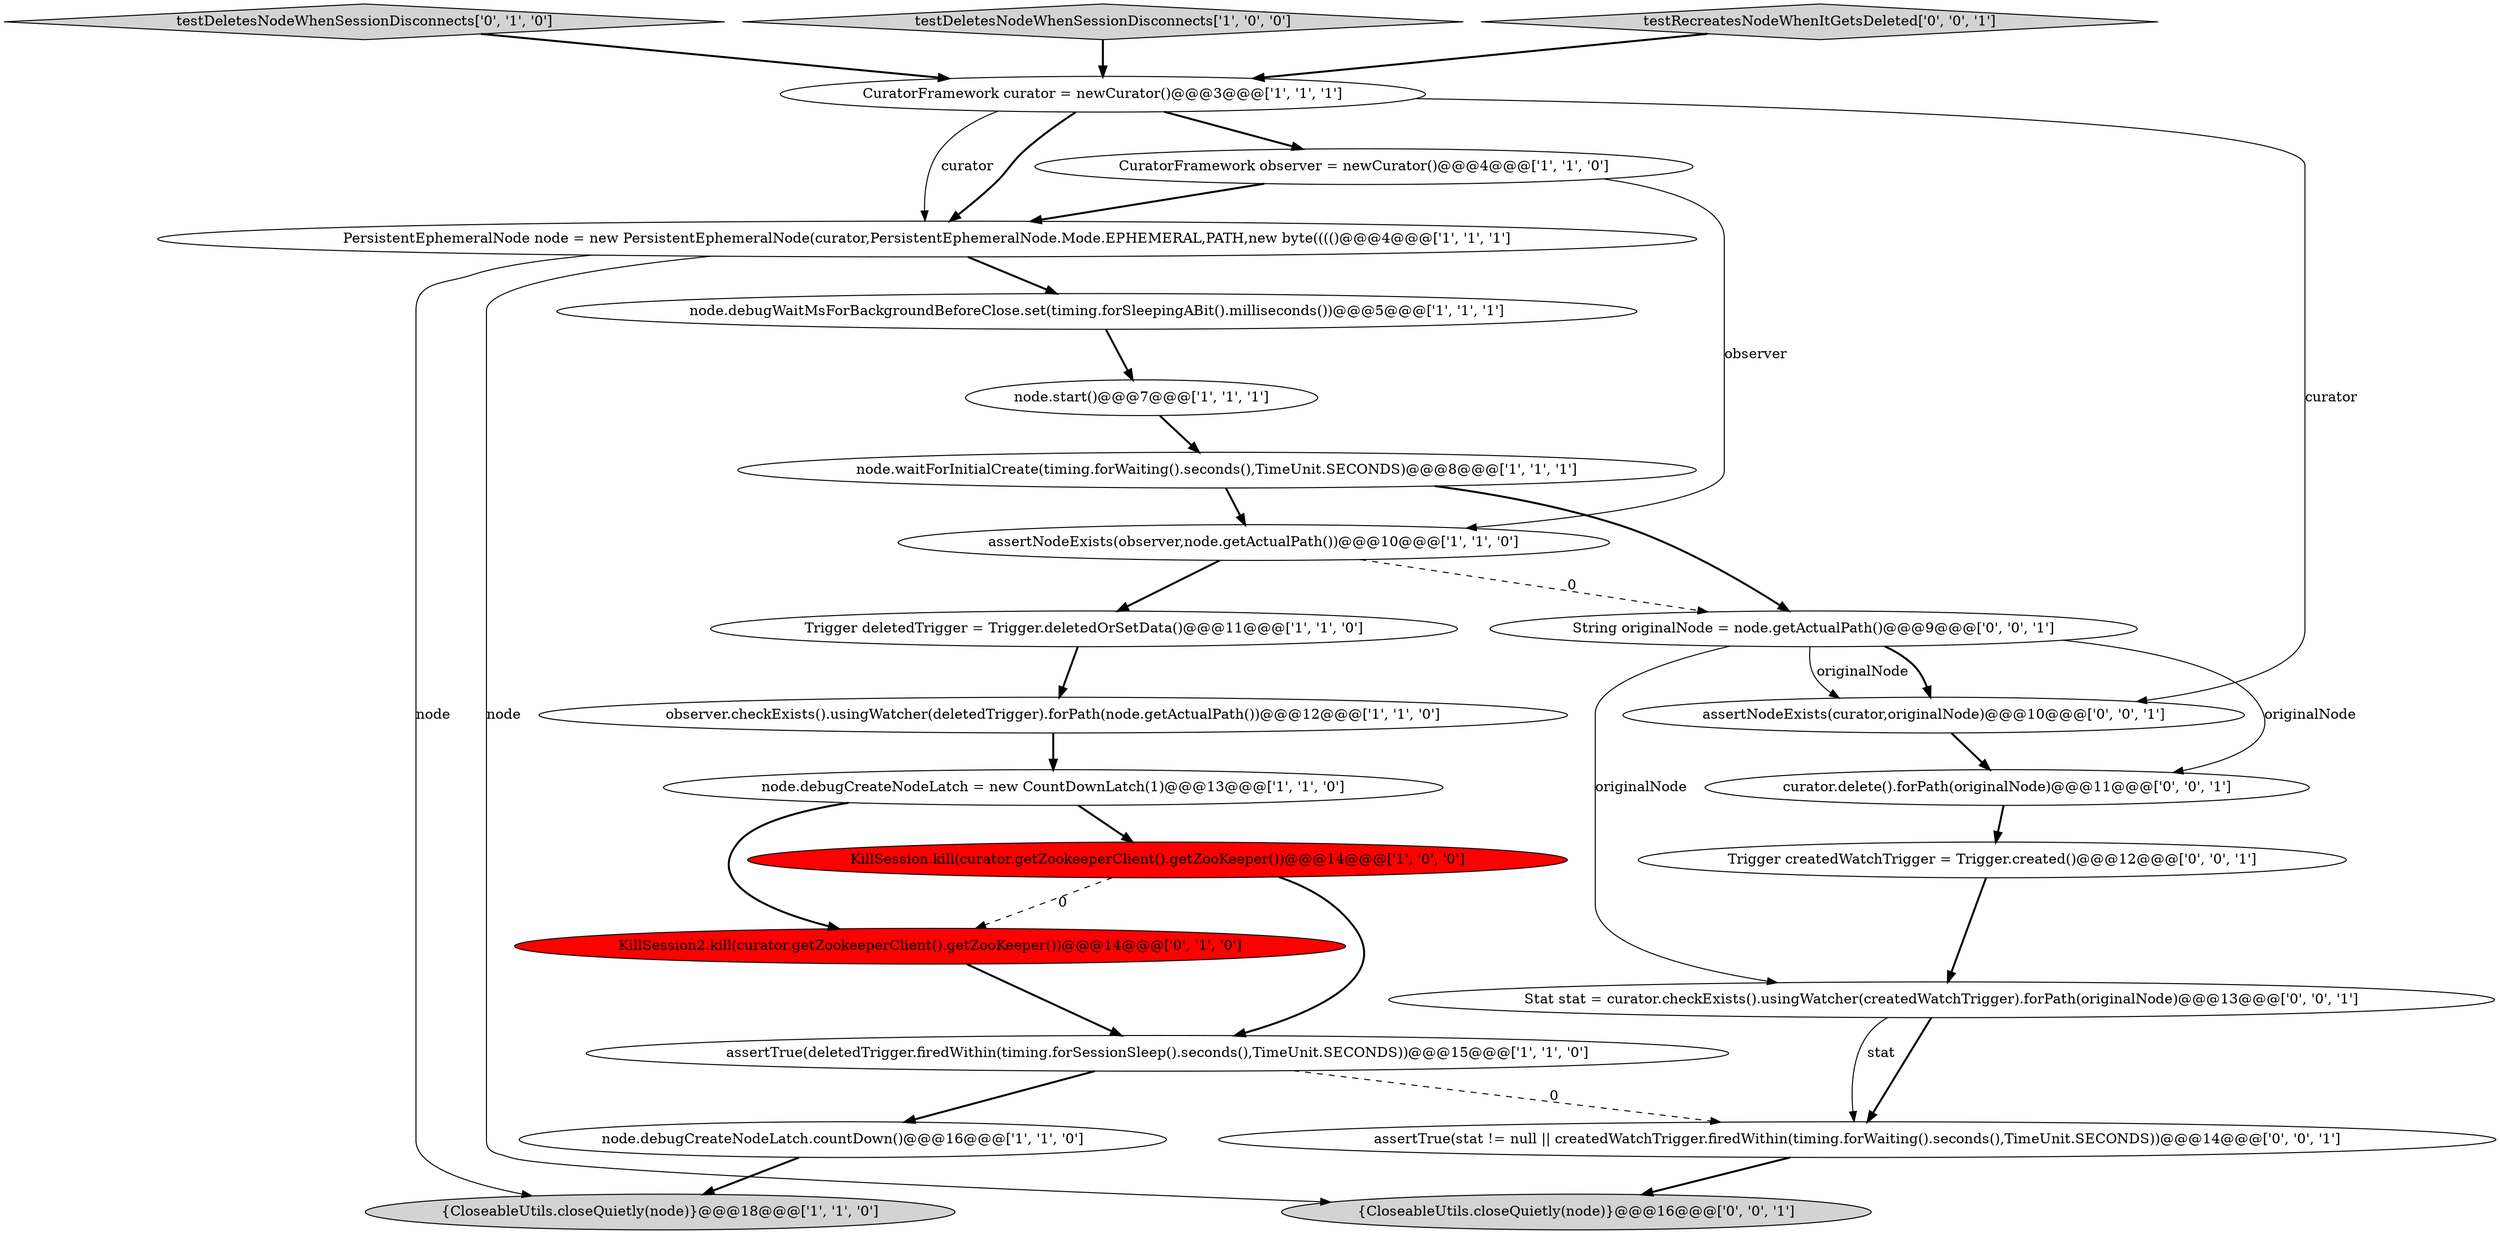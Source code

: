 digraph {
20 [style = filled, label = "assertNodeExists(curator,originalNode)@@@10@@@['0', '0', '1']", fillcolor = white, shape = ellipse image = "AAA0AAABBB3BBB"];
0 [style = filled, label = "assertNodeExists(observer,node.getActualPath())@@@10@@@['1', '1', '0']", fillcolor = white, shape = ellipse image = "AAA0AAABBB1BBB"];
9 [style = filled, label = "PersistentEphemeralNode node = new PersistentEphemeralNode(curator,PersistentEphemeralNode.Mode.EPHEMERAL,PATH,new byte(((()@@@4@@@['1', '1', '1']", fillcolor = white, shape = ellipse image = "AAA0AAABBB1BBB"];
6 [style = filled, label = "node.debugCreateNodeLatch.countDown()@@@16@@@['1', '1', '0']", fillcolor = white, shape = ellipse image = "AAA0AAABBB1BBB"];
15 [style = filled, label = "testDeletesNodeWhenSessionDisconnects['0', '1', '0']", fillcolor = lightgray, shape = diamond image = "AAA0AAABBB2BBB"];
18 [style = filled, label = "{CloseableUtils.closeQuietly(node)}@@@16@@@['0', '0', '1']", fillcolor = lightgray, shape = ellipse image = "AAA0AAABBB3BBB"];
7 [style = filled, label = "node.waitForInitialCreate(timing.forWaiting().seconds(),TimeUnit.SECONDS)@@@8@@@['1', '1', '1']", fillcolor = white, shape = ellipse image = "AAA0AAABBB1BBB"];
16 [style = filled, label = "KillSession2.kill(curator.getZookeeperClient().getZooKeeper())@@@14@@@['0', '1', '0']", fillcolor = red, shape = ellipse image = "AAA1AAABBB2BBB"];
11 [style = filled, label = "testDeletesNodeWhenSessionDisconnects['1', '0', '0']", fillcolor = lightgray, shape = diamond image = "AAA0AAABBB1BBB"];
4 [style = filled, label = "CuratorFramework observer = newCurator()@@@4@@@['1', '1', '0']", fillcolor = white, shape = ellipse image = "AAA0AAABBB1BBB"];
23 [style = filled, label = "Stat stat = curator.checkExists().usingWatcher(createdWatchTrigger).forPath(originalNode)@@@13@@@['0', '0', '1']", fillcolor = white, shape = ellipse image = "AAA0AAABBB3BBB"];
2 [style = filled, label = "assertTrue(deletedTrigger.firedWithin(timing.forSessionSleep().seconds(),TimeUnit.SECONDS))@@@15@@@['1', '1', '0']", fillcolor = white, shape = ellipse image = "AAA0AAABBB1BBB"];
3 [style = filled, label = "node.debugWaitMsForBackgroundBeforeClose.set(timing.forSleepingABit().milliseconds())@@@5@@@['1', '1', '1']", fillcolor = white, shape = ellipse image = "AAA0AAABBB1BBB"];
8 [style = filled, label = "CuratorFramework curator = newCurator()@@@3@@@['1', '1', '1']", fillcolor = white, shape = ellipse image = "AAA0AAABBB1BBB"];
21 [style = filled, label = "String originalNode = node.getActualPath()@@@9@@@['0', '0', '1']", fillcolor = white, shape = ellipse image = "AAA0AAABBB3BBB"];
22 [style = filled, label = "testRecreatesNodeWhenItGetsDeleted['0', '0', '1']", fillcolor = lightgray, shape = diamond image = "AAA0AAABBB3BBB"];
1 [style = filled, label = "node.debugCreateNodeLatch = new CountDownLatch(1)@@@13@@@['1', '1', '0']", fillcolor = white, shape = ellipse image = "AAA0AAABBB1BBB"];
14 [style = filled, label = "observer.checkExists().usingWatcher(deletedTrigger).forPath(node.getActualPath())@@@12@@@['1', '1', '0']", fillcolor = white, shape = ellipse image = "AAA0AAABBB1BBB"];
17 [style = filled, label = "assertTrue(stat != null || createdWatchTrigger.firedWithin(timing.forWaiting().seconds(),TimeUnit.SECONDS))@@@14@@@['0', '0', '1']", fillcolor = white, shape = ellipse image = "AAA0AAABBB3BBB"];
5 [style = filled, label = "Trigger deletedTrigger = Trigger.deletedOrSetData()@@@11@@@['1', '1', '0']", fillcolor = white, shape = ellipse image = "AAA0AAABBB1BBB"];
19 [style = filled, label = "curator.delete().forPath(originalNode)@@@11@@@['0', '0', '1']", fillcolor = white, shape = ellipse image = "AAA0AAABBB3BBB"];
24 [style = filled, label = "Trigger createdWatchTrigger = Trigger.created()@@@12@@@['0', '0', '1']", fillcolor = white, shape = ellipse image = "AAA0AAABBB3BBB"];
13 [style = filled, label = "node.start()@@@7@@@['1', '1', '1']", fillcolor = white, shape = ellipse image = "AAA0AAABBB1BBB"];
12 [style = filled, label = "KillSession.kill(curator.getZookeeperClient().getZooKeeper())@@@14@@@['1', '0', '0']", fillcolor = red, shape = ellipse image = "AAA1AAABBB1BBB"];
10 [style = filled, label = "{CloseableUtils.closeQuietly(node)}@@@18@@@['1', '1', '0']", fillcolor = lightgray, shape = ellipse image = "AAA0AAABBB1BBB"];
4->9 [style = bold, label=""];
8->9 [style = solid, label="curator"];
9->10 [style = solid, label="node"];
12->16 [style = dashed, label="0"];
2->6 [style = bold, label=""];
4->0 [style = solid, label="observer"];
7->0 [style = bold, label=""];
5->14 [style = bold, label=""];
16->2 [style = bold, label=""];
2->17 [style = dashed, label="0"];
14->1 [style = bold, label=""];
19->24 [style = bold, label=""];
21->19 [style = solid, label="originalNode"];
22->8 [style = bold, label=""];
12->2 [style = bold, label=""];
21->20 [style = bold, label=""];
21->20 [style = solid, label="originalNode"];
1->16 [style = bold, label=""];
13->7 [style = bold, label=""];
0->21 [style = dashed, label="0"];
9->18 [style = solid, label="node"];
6->10 [style = bold, label=""];
8->9 [style = bold, label=""];
1->12 [style = bold, label=""];
3->13 [style = bold, label=""];
7->21 [style = bold, label=""];
9->3 [style = bold, label=""];
11->8 [style = bold, label=""];
23->17 [style = bold, label=""];
8->4 [style = bold, label=""];
20->19 [style = bold, label=""];
8->20 [style = solid, label="curator"];
21->23 [style = solid, label="originalNode"];
15->8 [style = bold, label=""];
23->17 [style = solid, label="stat"];
17->18 [style = bold, label=""];
0->5 [style = bold, label=""];
24->23 [style = bold, label=""];
}
